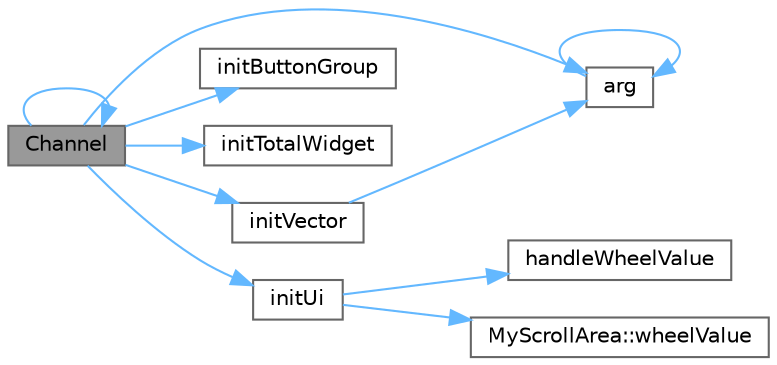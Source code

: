digraph "Channel"
{
 // LATEX_PDF_SIZE
  bgcolor="transparent";
  edge [fontname=Helvetica,fontsize=10,labelfontname=Helvetica,labelfontsize=10];
  node [fontname=Helvetica,fontsize=10,shape=box,height=0.2,width=0.4];
  rankdir="LR";
  Node1 [id="Node000001",label="Channel",height=0.2,width=0.4,color="gray40", fillcolor="grey60", style="filled", fontcolor="black",tooltip="构造函数，初始化音乐频道主界面"];
  Node1 -> Node2 [id="edge1_Node000001_Node000002",color="steelblue1",style="solid",tooltip=" "];
  Node2 [id="Node000002",label="arg",height=0.2,width=0.4,color="grey40", fillcolor="white", style="filled",URL="$base_8h.html#a2c8e80c1b1c8b7747e99b8e9a24a0429",tooltip="Returns a named argument to be used in a formatting function."];
  Node2 -> Node2 [id="edge2_Node000002_Node000002",color="steelblue1",style="solid",tooltip=" "];
  Node1 -> Node1 [id="edge3_Node000001_Node000001",color="steelblue1",style="solid",tooltip=" "];
  Node1 -> Node3 [id="edge4_Node000001_Node000003",color="steelblue1",style="solid",tooltip=" "];
  Node3 [id="Node000003",label="initButtonGroup",height=0.2,width=0.4,color="grey40", fillcolor="white", style="filled",URL="$class_channel.html#a9437cac5c81c06f98ff94541bf7da588",tooltip="初始化按钮组"];
  Node1 -> Node4 [id="edge5_Node000001_Node000004",color="steelblue1",style="solid",tooltip=" "];
  Node4 [id="Node000004",label="initTotalWidget",height=0.2,width=0.4,color="grey40", fillcolor="white", style="filled",URL="$class_channel.html#a4817b6d2e9c0626d8af42b4439d0ded4",tooltip="初始化分区控件"];
  Node1 -> Node5 [id="edge6_Node000001_Node000005",color="steelblue1",style="solid",tooltip=" "];
  Node5 [id="Node000005",label="initUi",height=0.2,width=0.4,color="grey40", fillcolor="white", style="filled",URL="$class_channel.html#afba6e95967cc3eb25fd518f7bde6ec04",tooltip="初始化界面"];
  Node5 -> Node6 [id="edge7_Node000005_Node000006",color="steelblue1",style="solid",tooltip=" "];
  Node6 [id="Node000006",label="handleWheelValue",height=0.2,width=0.4,color="grey40", fillcolor="white", style="filled",URL="$class_channel.html#a6ef54bde0283ca9a6b5060253ec1b8a6",tooltip="处理滚动条值变化"];
  Node5 -> Node7 [id="edge8_Node000005_Node000007",color="steelblue1",style="solid",tooltip=" "];
  Node7 [id="Node000007",label="MyScrollArea::wheelValue",height=0.2,width=0.4,color="grey40", fillcolor="white", style="filled",URL="$class_my_scroll_area.html#ad95e84387b161599e4f845564314e8f8",tooltip="滚轮事件触发的信号，传递当前滚动条值"];
  Node1 -> Node8 [id="edge9_Node000001_Node000008",color="steelblue1",style="solid",tooltip=" "];
  Node8 [id="Node000008",label="initVector",height=0.2,width=0.4,color="grey40", fillcolor="white", style="filled",URL="$class_channel.html#a90c20eba367d53522d3fcbb6b03111ba",tooltip="初始化歌曲-歌手和封面图片向量"];
  Node8 -> Node2 [id="edge10_Node000008_Node000002",color="steelblue1",style="solid",tooltip=" "];
}
